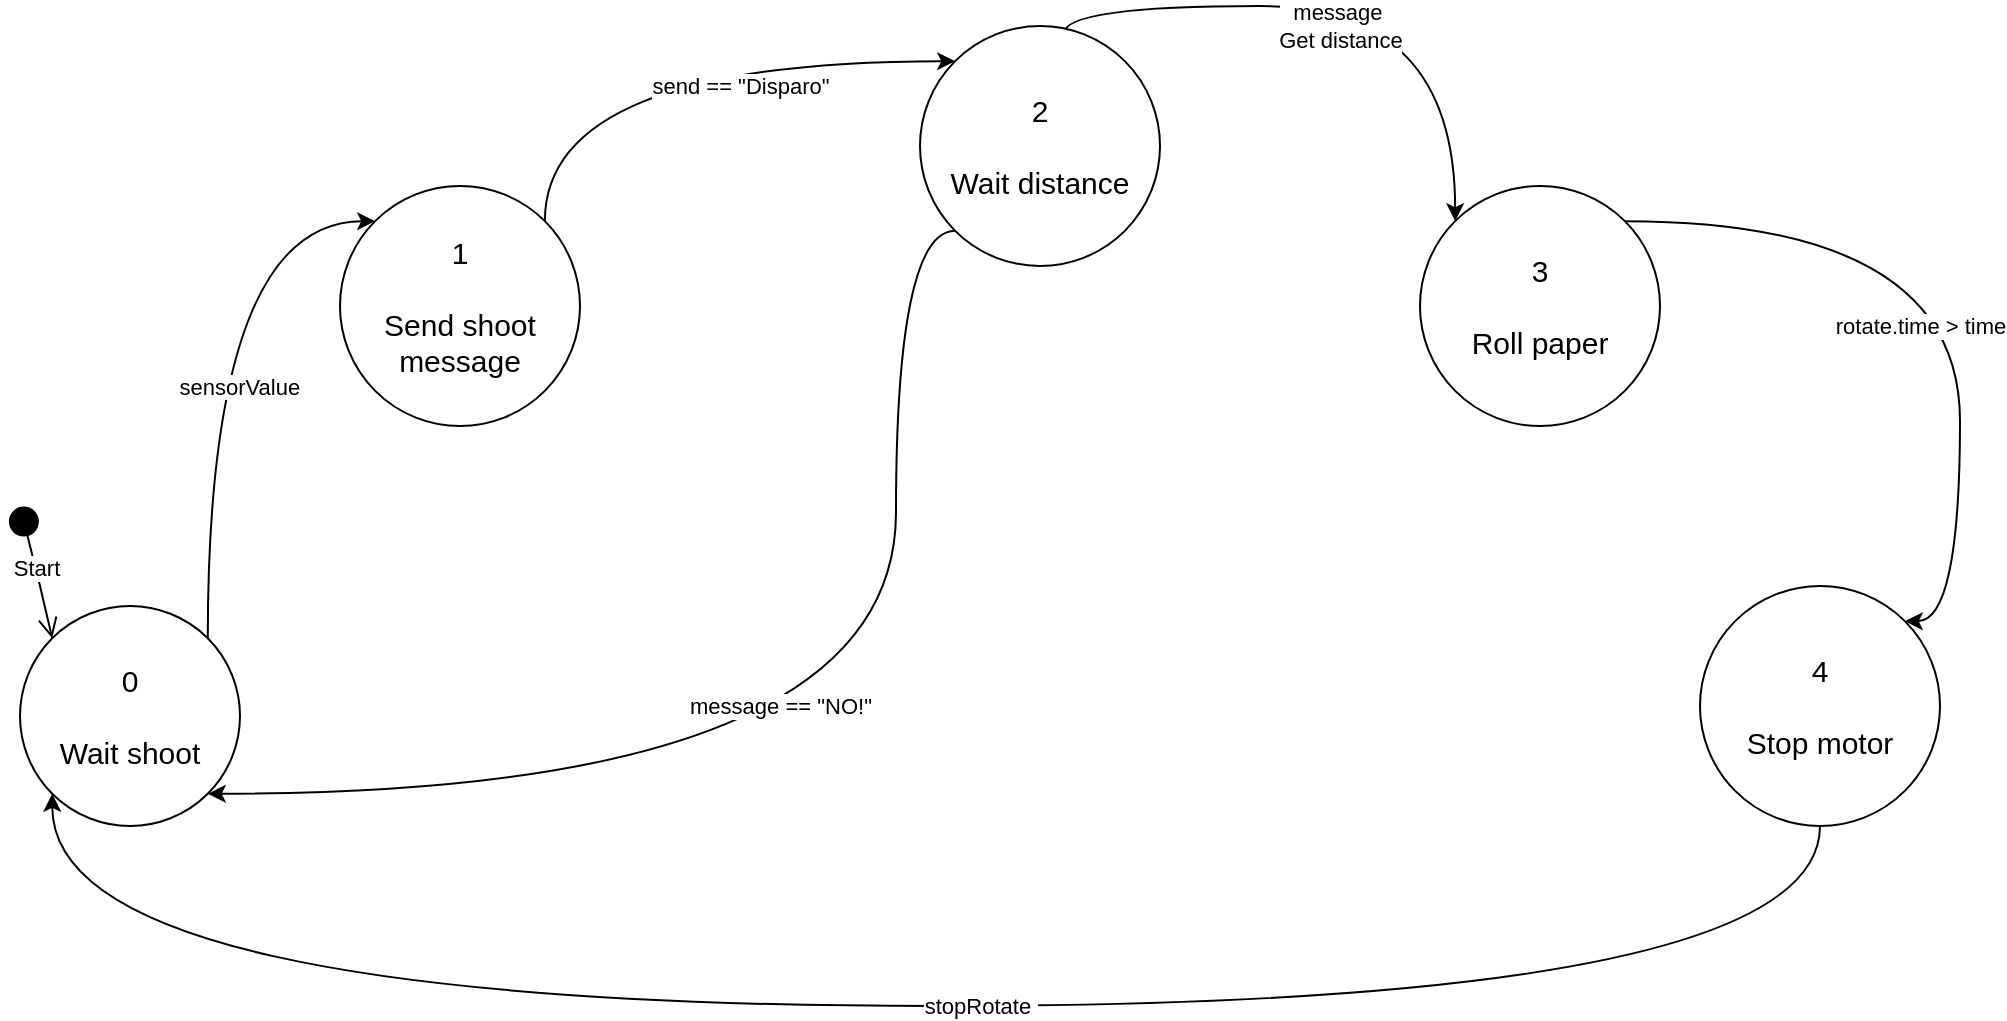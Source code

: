 <mxfile version="21.3.8" type="device">
  <diagram name="Page-1" id="58cdce13-f638-feb5-8d6f-7d28b1aa9fa0">
    <mxGraphModel dx="1050" dy="581" grid="1" gridSize="10" guides="1" tooltips="1" connect="1" arrows="1" fold="1" page="1" pageScale="1" pageWidth="1100" pageHeight="850" background="none" math="0" shadow="0">
      <root>
        <mxCell id="0" />
        <mxCell id="1" parent="0" />
        <mxCell id="MVTyi4cymcAZBlQDS7a2-5" value="sensorValue" style="edgeStyle=orthogonalEdgeStyle;rounded=0;orthogonalLoop=1;jettySize=auto;exitX=1;exitY=0;exitDx=0;exitDy=0;entryX=0;entryY=0;entryDx=0;entryDy=0;curved=1;" parent="1" source="MVTyi4cymcAZBlQDS7a2-1" target="MVTyi4cymcAZBlQDS7a2-2" edge="1">
          <mxGeometry x="-0.137" y="-16" relative="1" as="geometry">
            <Array as="points">
              <mxPoint x="134" y="288" />
            </Array>
            <mxPoint as="offset" />
          </mxGeometry>
        </mxCell>
        <mxCell id="MVTyi4cymcAZBlQDS7a2-1" value="&lt;font style=&quot;font-size: 15px;&quot;&gt;0&lt;br&gt;&lt;br&gt;Wait shoot&lt;br&gt;&lt;/font&gt;" style="ellipse;whiteSpace=wrap;html=1;aspect=fixed;" parent="1" vertex="1">
          <mxGeometry x="40" y="480" width="110" height="110" as="geometry" />
        </mxCell>
        <mxCell id="MVTyi4cymcAZBlQDS7a2-11" value="send == &quot;Disparo&quot;" style="edgeStyle=orthogonalEdgeStyle;rounded=0;orthogonalLoop=1;jettySize=auto;html=1;exitX=1;exitY=0;exitDx=0;exitDy=0;entryX=0;entryY=0;entryDx=0;entryDy=0;curved=1;" parent="1" source="MVTyi4cymcAZBlQDS7a2-2" target="MVTyi4cymcAZBlQDS7a2-3" edge="1">
          <mxGeometry x="0.245" y="-12" relative="1" as="geometry">
            <Array as="points">
              <mxPoint x="302" y="208" />
            </Array>
            <mxPoint as="offset" />
          </mxGeometry>
        </mxCell>
        <mxCell id="MVTyi4cymcAZBlQDS7a2-2" value="&lt;font style=&quot;font-size: 15px;&quot;&gt;1&lt;br&gt;&lt;br&gt;Send shoot message&lt;br&gt;&lt;/font&gt;" style="ellipse;whiteSpace=wrap;html=1;aspect=fixed;" parent="1" vertex="1">
          <mxGeometry x="200" y="270" width="120" height="120" as="geometry" />
        </mxCell>
        <mxCell id="MVTyi4cymcAZBlQDS7a2-13" value="message&amp;nbsp;&lt;br&gt;Get distance" style="edgeStyle=orthogonalEdgeStyle;rounded=0;orthogonalLoop=1;jettySize=auto;html=1;exitX=1;exitY=0;exitDx=0;exitDy=0;entryX=0;entryY=0;entryDx=0;entryDy=0;curved=1;" parent="1" source="MVTyi4cymcAZBlQDS7a2-3" target="MVTyi4cymcAZBlQDS7a2-4" edge="1">
          <mxGeometry x="0.085" y="-10" relative="1" as="geometry">
            <Array as="points">
              <mxPoint x="562" y="180" />
              <mxPoint x="758" y="180" />
            </Array>
            <mxPoint as="offset" />
          </mxGeometry>
        </mxCell>
        <mxCell id="MVTyi4cymcAZBlQDS7a2-17" value="message == &quot;NO!&quot;" style="edgeStyle=orthogonalEdgeStyle;rounded=0;orthogonalLoop=1;jettySize=auto;html=1;exitX=0;exitY=1;exitDx=0;exitDy=0;entryX=1;entryY=1;entryDx=0;entryDy=0;curved=1;" parent="1" source="MVTyi4cymcAZBlQDS7a2-3" target="MVTyi4cymcAZBlQDS7a2-1" edge="1">
          <mxGeometry x="0.127" y="-44" relative="1" as="geometry">
            <Array as="points">
              <mxPoint x="478" y="574" />
            </Array>
            <mxPoint as="offset" />
          </mxGeometry>
        </mxCell>
        <mxCell id="MVTyi4cymcAZBlQDS7a2-3" value="&lt;font style=&quot;font-size: 15px;&quot;&gt;2&lt;br&gt;&lt;br&gt;Wait distance&lt;br&gt;&lt;/font&gt;" style="ellipse;whiteSpace=wrap;html=1;aspect=fixed;" parent="1" vertex="1">
          <mxGeometry x="490" y="190" width="120" height="120" as="geometry" />
        </mxCell>
        <mxCell id="MVTyi4cymcAZBlQDS7a2-24" value="rotate.time &amp;gt; time" style="edgeStyle=orthogonalEdgeStyle;rounded=0;orthogonalLoop=1;jettySize=auto;html=1;exitX=1;exitY=0;exitDx=0;exitDy=0;entryX=1;entryY=0;entryDx=0;entryDy=0;curved=1;" parent="1" source="MVTyi4cymcAZBlQDS7a2-4" target="MVTyi4cymcAZBlQDS7a2-22" edge="1">
          <mxGeometry x="0.113" y="-20" relative="1" as="geometry">
            <Array as="points">
              <mxPoint x="1010" y="288" />
              <mxPoint x="1010" y="488" />
            </Array>
            <mxPoint as="offset" />
          </mxGeometry>
        </mxCell>
        <mxCell id="MVTyi4cymcAZBlQDS7a2-4" value="&lt;font style=&quot;font-size: 15px;&quot;&gt;3&lt;br&gt;&lt;br&gt;Roll paper&lt;br&gt;&lt;/font&gt;" style="ellipse;whiteSpace=wrap;html=1;aspect=fixed;" parent="1" vertex="1">
          <mxGeometry x="740" y="270" width="120" height="120" as="geometry" />
        </mxCell>
        <mxCell id="MVTyi4cymcAZBlQDS7a2-27" value="stopRotate&amp;nbsp;" style="edgeStyle=orthogonalEdgeStyle;rounded=0;orthogonalLoop=1;jettySize=auto;html=1;exitX=0.5;exitY=1;exitDx=0;exitDy=0;entryX=0;entryY=1;entryDx=0;entryDy=0;curved=1;" parent="1" source="MVTyi4cymcAZBlQDS7a2-22" target="MVTyi4cymcAZBlQDS7a2-1" edge="1">
          <mxGeometry x="-0.056" relative="1" as="geometry">
            <Array as="points">
              <mxPoint x="940" y="680" />
              <mxPoint x="56" y="680" />
            </Array>
            <mxPoint as="offset" />
          </mxGeometry>
        </mxCell>
        <mxCell id="MVTyi4cymcAZBlQDS7a2-22" value="&lt;font style=&quot;font-size: 15px;&quot;&gt;4&lt;br&gt;&lt;br&gt;Stop motor&lt;br&gt;&lt;/font&gt;" style="ellipse;whiteSpace=wrap;html=1;aspect=fixed;" parent="1" vertex="1">
          <mxGeometry x="880" y="470" width="120" height="120" as="geometry" />
        </mxCell>
        <mxCell id="SVKY76wlo63Xa0BYTwR3-4" value="Start" style="html=1;verticalAlign=bottom;startArrow=circle;startFill=1;endArrow=open;startSize=6;endSize=8;elbow=vertical;rounded=0;entryX=0;entryY=0;entryDx=0;entryDy=0;" parent="1" target="MVTyi4cymcAZBlQDS7a2-1" edge="1">
          <mxGeometry x="0.187" y="-2" width="80" relative="1" as="geometry">
            <mxPoint x="40" y="430" as="sourcePoint" />
            <mxPoint x="100" y="430" as="targetPoint" />
            <Array as="points">
              <mxPoint x="50" y="470" />
            </Array>
            <mxPoint as="offset" />
          </mxGeometry>
        </mxCell>
      </root>
    </mxGraphModel>
  </diagram>
</mxfile>
